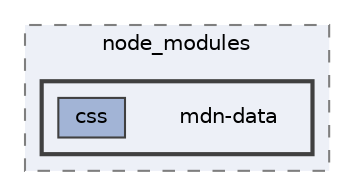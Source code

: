 digraph "pkiclassroomrescheduler/src/main/frontend/node_modules/svgo/node_modules/mdn-data"
{
 // LATEX_PDF_SIZE
  bgcolor="transparent";
  edge [fontname=Helvetica,fontsize=10,labelfontname=Helvetica,labelfontsize=10];
  node [fontname=Helvetica,fontsize=10,shape=box,height=0.2,width=0.4];
  compound=true
  subgraph clusterdir_d208d2cb14a3c8e7f099f8c282a3646f {
    graph [ bgcolor="#edf0f7", pencolor="grey50", label="node_modules", fontname=Helvetica,fontsize=10 style="filled,dashed", URL="dir_d208d2cb14a3c8e7f099f8c282a3646f.html",tooltip=""]
  subgraph clusterdir_16bf4498b49b2dd4c435d51c7bc54716 {
    graph [ bgcolor="#edf0f7", pencolor="grey25", label="", fontname=Helvetica,fontsize=10 style="filled,bold", URL="dir_16bf4498b49b2dd4c435d51c7bc54716.html",tooltip=""]
    dir_16bf4498b49b2dd4c435d51c7bc54716 [shape=plaintext, label="mdn-data"];
  dir_776522c867c7f1efbd8343950ffbb416 [label="css", fillcolor="#a2b4d6", color="grey25", style="filled", URL="dir_776522c867c7f1efbd8343950ffbb416.html",tooltip=""];
  }
  }
}
